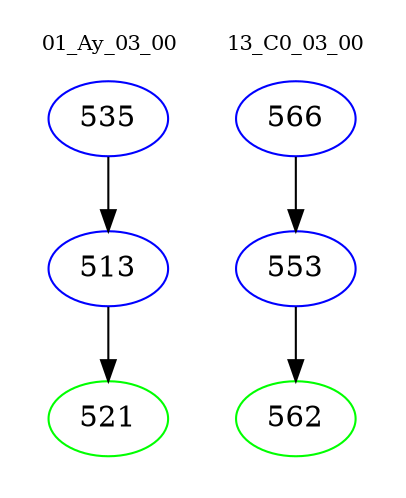 digraph{
subgraph cluster_0 {
color = white
label = "01_Ay_03_00";
fontsize=10;
T0_535 [label="535", color="blue"]
T0_535 -> T0_513 [color="black"]
T0_513 [label="513", color="blue"]
T0_513 -> T0_521 [color="black"]
T0_521 [label="521", color="green"]
}
subgraph cluster_1 {
color = white
label = "13_C0_03_00";
fontsize=10;
T1_566 [label="566", color="blue"]
T1_566 -> T1_553 [color="black"]
T1_553 [label="553", color="blue"]
T1_553 -> T1_562 [color="black"]
T1_562 [label="562", color="green"]
}
}
